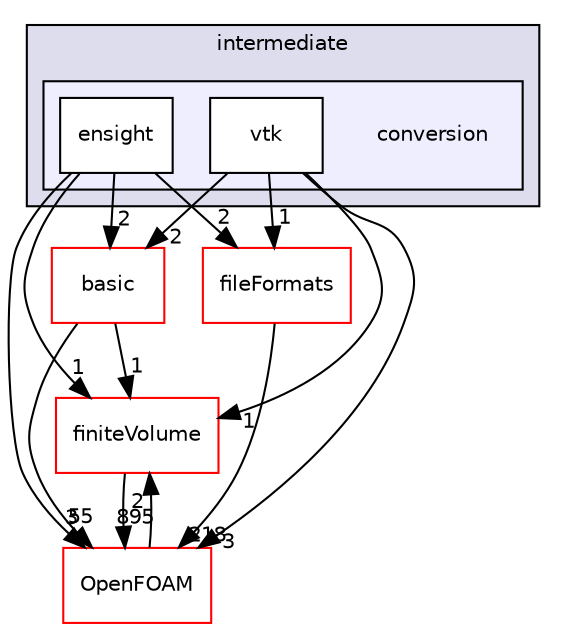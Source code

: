 digraph "src/lagrangian/intermediate/conversion" {
  bgcolor=transparent;
  compound=true
  node [ fontsize="10", fontname="Helvetica"];
  edge [ labelfontsize="10", labelfontname="Helvetica"];
  subgraph clusterdir_d3c32a493136c130c1f0d51f4f35c297 {
    graph [ bgcolor="#ddddee", pencolor="black", label="intermediate" fontname="Helvetica", fontsize="10", URL="dir_d3c32a493136c130c1f0d51f4f35c297.html"]
  subgraph clusterdir_e25888efae61286d6fcfe7e070eb13d5 {
    graph [ bgcolor="#eeeeff", pencolor="black", label="" URL="dir_e25888efae61286d6fcfe7e070eb13d5.html"];
    dir_e25888efae61286d6fcfe7e070eb13d5 [shape=plaintext label="conversion"];
    dir_10a5a43bbd7ad28e190ea8614308f06b [shape=box label="ensight" color="black" fillcolor="white" style="filled" URL="dir_10a5a43bbd7ad28e190ea8614308f06b.html"];
    dir_46e6996a6280353303e0652fa33cc83b [shape=box label="vtk" color="black" fillcolor="white" style="filled" URL="dir_46e6996a6280353303e0652fa33cc83b.html"];
  }
  }
  dir_9bd15774b555cf7259a6fa18f99fe99b [shape=box label="finiteVolume" color="red" URL="dir_9bd15774b555cf7259a6fa18f99fe99b.html"];
  dir_b05602f37bb521a7142c0a3e200b5f35 [shape=box label="fileFormats" color="red" URL="dir_b05602f37bb521a7142c0a3e200b5f35.html"];
  dir_c5473ff19b20e6ec4dfe5c310b3778a8 [shape=box label="OpenFOAM" color="red" URL="dir_c5473ff19b20e6ec4dfe5c310b3778a8.html"];
  dir_584e0ab0901b4327f36f4285cac7f2f8 [shape=box label="basic" color="red" URL="dir_584e0ab0901b4327f36f4285cac7f2f8.html"];
  dir_9bd15774b555cf7259a6fa18f99fe99b->dir_c5473ff19b20e6ec4dfe5c310b3778a8 [headlabel="895", labeldistance=1.5 headhref="dir_000814_002151.html"];
  dir_46e6996a6280353303e0652fa33cc83b->dir_9bd15774b555cf7259a6fa18f99fe99b [headlabel="1", labeldistance=1.5 headhref="dir_001599_000814.html"];
  dir_46e6996a6280353303e0652fa33cc83b->dir_b05602f37bb521a7142c0a3e200b5f35 [headlabel="1", labeldistance=1.5 headhref="dir_001599_000682.html"];
  dir_46e6996a6280353303e0652fa33cc83b->dir_c5473ff19b20e6ec4dfe5c310b3778a8 [headlabel="3", labeldistance=1.5 headhref="dir_001599_002151.html"];
  dir_46e6996a6280353303e0652fa33cc83b->dir_584e0ab0901b4327f36f4285cac7f2f8 [headlabel="2", labeldistance=1.5 headhref="dir_001599_001501.html"];
  dir_b05602f37bb521a7142c0a3e200b5f35->dir_c5473ff19b20e6ec4dfe5c310b3778a8 [headlabel="218", labeldistance=1.5 headhref="dir_000682_002151.html"];
  dir_c5473ff19b20e6ec4dfe5c310b3778a8->dir_9bd15774b555cf7259a6fa18f99fe99b [headlabel="2", labeldistance=1.5 headhref="dir_002151_000814.html"];
  dir_584e0ab0901b4327f36f4285cac7f2f8->dir_9bd15774b555cf7259a6fa18f99fe99b [headlabel="1", labeldistance=1.5 headhref="dir_001501_000814.html"];
  dir_584e0ab0901b4327f36f4285cac7f2f8->dir_c5473ff19b20e6ec4dfe5c310b3778a8 [headlabel="55", labeldistance=1.5 headhref="dir_001501_002151.html"];
  dir_10a5a43bbd7ad28e190ea8614308f06b->dir_9bd15774b555cf7259a6fa18f99fe99b [headlabel="1", labeldistance=1.5 headhref="dir_001598_000814.html"];
  dir_10a5a43bbd7ad28e190ea8614308f06b->dir_b05602f37bb521a7142c0a3e200b5f35 [headlabel="2", labeldistance=1.5 headhref="dir_001598_000682.html"];
  dir_10a5a43bbd7ad28e190ea8614308f06b->dir_c5473ff19b20e6ec4dfe5c310b3778a8 [headlabel="3", labeldistance=1.5 headhref="dir_001598_002151.html"];
  dir_10a5a43bbd7ad28e190ea8614308f06b->dir_584e0ab0901b4327f36f4285cac7f2f8 [headlabel="2", labeldistance=1.5 headhref="dir_001598_001501.html"];
}
